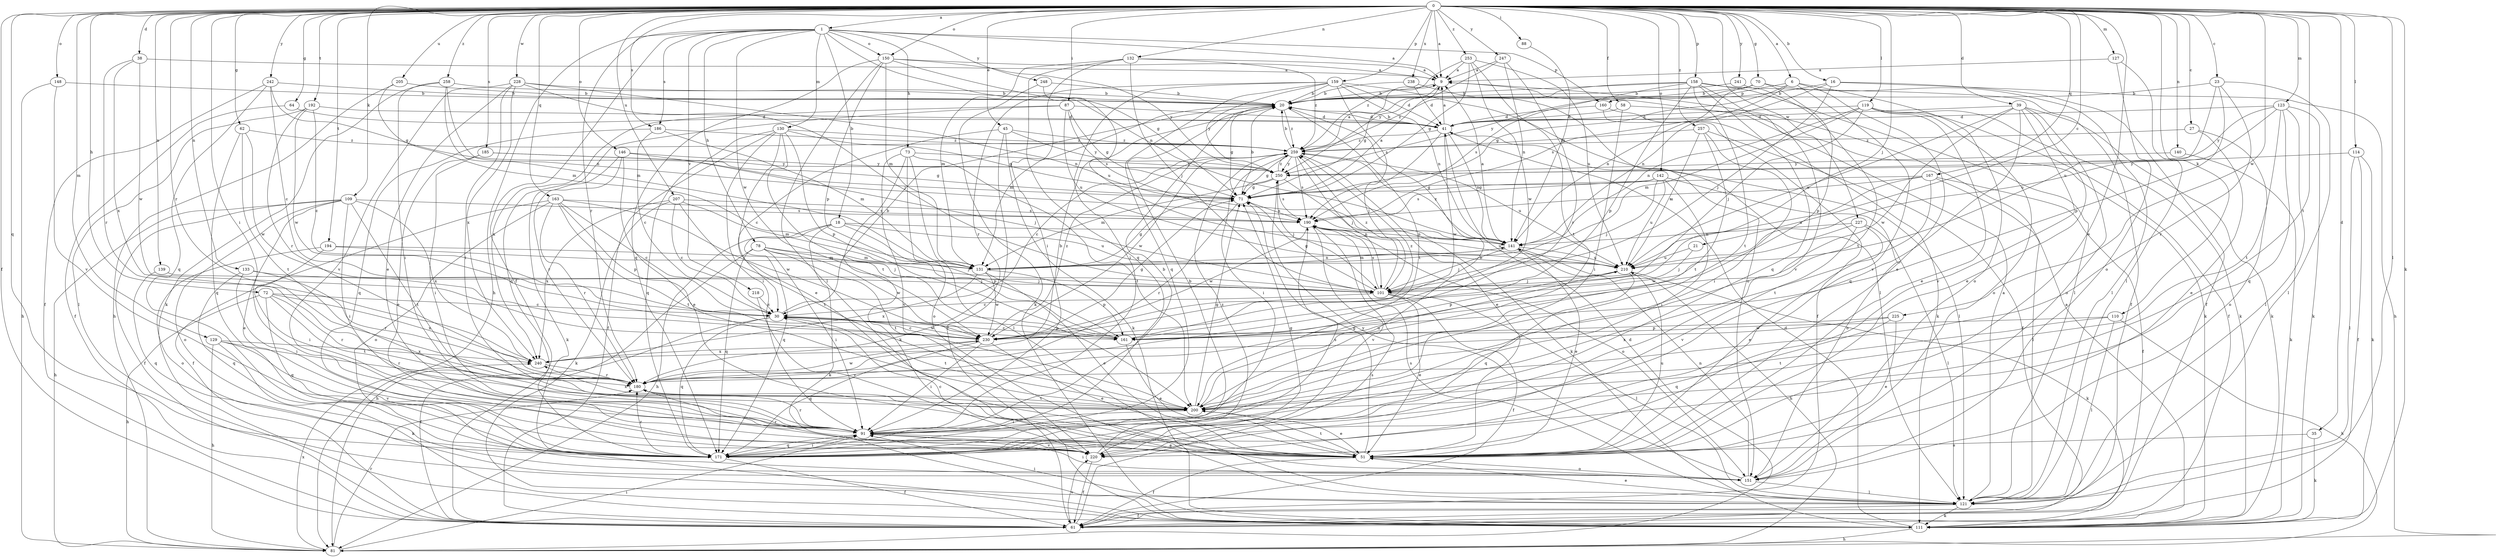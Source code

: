 strict digraph  {
0;
1;
6;
9;
16;
18;
20;
21;
23;
27;
30;
35;
38;
39;
41;
45;
51;
58;
61;
62;
64;
70;
71;
72;
73;
78;
81;
87;
88;
91;
101;
109;
110;
111;
114;
119;
121;
123;
127;
129;
130;
131;
132;
133;
139;
140;
141;
142;
146;
148;
150;
151;
158;
159;
160;
161;
163;
167;
171;
180;
185;
186;
190;
192;
194;
200;
205;
207;
210;
218;
220;
225;
227;
228;
230;
238;
240;
241;
242;
247;
248;
250;
253;
257;
258;
259;
0 -> 1  [label=a];
0 -> 6  [label=a];
0 -> 9  [label=a];
0 -> 16  [label=b];
0 -> 21  [label=c];
0 -> 23  [label=c];
0 -> 27  [label=c];
0 -> 35  [label=d];
0 -> 38  [label=d];
0 -> 39  [label=d];
0 -> 45  [label=e];
0 -> 51  [label=e];
0 -> 58  [label=f];
0 -> 61  [label=f];
0 -> 62  [label=g];
0 -> 64  [label=g];
0 -> 70  [label=g];
0 -> 72  [label=h];
0 -> 87  [label=i];
0 -> 88  [label=i];
0 -> 91  [label=i];
0 -> 101  [label=j];
0 -> 109  [label=k];
0 -> 110  [label=k];
0 -> 111  [label=k];
0 -> 114  [label=l];
0 -> 119  [label=l];
0 -> 121  [label=l];
0 -> 123  [label=m];
0 -> 127  [label=m];
0 -> 129  [label=m];
0 -> 132  [label=n];
0 -> 133  [label=n];
0 -> 139  [label=n];
0 -> 140  [label=n];
0 -> 142  [label=o];
0 -> 146  [label=o];
0 -> 148  [label=o];
0 -> 150  [label=o];
0 -> 158  [label=p];
0 -> 159  [label=p];
0 -> 163  [label=q];
0 -> 167  [label=q];
0 -> 171  [label=q];
0 -> 180  [label=r];
0 -> 185  [label=s];
0 -> 186  [label=s];
0 -> 192  [label=t];
0 -> 194  [label=t];
0 -> 200  [label=t];
0 -> 205  [label=u];
0 -> 207  [label=u];
0 -> 225  [label=w];
0 -> 227  [label=w];
0 -> 228  [label=w];
0 -> 238  [label=x];
0 -> 241  [label=y];
0 -> 242  [label=y];
0 -> 247  [label=y];
0 -> 253  [label=z];
0 -> 257  [label=z];
0 -> 258  [label=z];
1 -> 9  [label=a];
1 -> 18  [label=b];
1 -> 61  [label=f];
1 -> 73  [label=h];
1 -> 78  [label=h];
1 -> 81  [label=h];
1 -> 130  [label=m];
1 -> 141  [label=n];
1 -> 150  [label=o];
1 -> 160  [label=p];
1 -> 180  [label=r];
1 -> 186  [label=s];
1 -> 218  [label=v];
1 -> 230  [label=w];
1 -> 248  [label=y];
6 -> 51  [label=e];
6 -> 71  [label=g];
6 -> 141  [label=n];
6 -> 151  [label=o];
6 -> 160  [label=p];
6 -> 220  [label=v];
9 -> 20  [label=b];
9 -> 71  [label=g];
16 -> 20  [label=b];
16 -> 61  [label=f];
16 -> 81  [label=h];
16 -> 101  [label=j];
16 -> 141  [label=n];
18 -> 81  [label=h];
18 -> 111  [label=k];
18 -> 141  [label=n];
18 -> 161  [label=p];
18 -> 171  [label=q];
18 -> 210  [label=u];
20 -> 41  [label=d];
20 -> 71  [label=g];
20 -> 131  [label=m];
20 -> 200  [label=t];
20 -> 259  [label=z];
21 -> 101  [label=j];
21 -> 210  [label=u];
23 -> 20  [label=b];
23 -> 121  [label=l];
23 -> 161  [label=p];
23 -> 180  [label=r];
23 -> 210  [label=u];
27 -> 51  [label=e];
27 -> 151  [label=o];
27 -> 259  [label=z];
30 -> 20  [label=b];
30 -> 61  [label=f];
30 -> 161  [label=p];
30 -> 171  [label=q];
30 -> 200  [label=t];
30 -> 230  [label=w];
35 -> 51  [label=e];
35 -> 111  [label=k];
38 -> 9  [label=a];
38 -> 180  [label=r];
38 -> 230  [label=w];
38 -> 240  [label=x];
39 -> 41  [label=d];
39 -> 51  [label=e];
39 -> 111  [label=k];
39 -> 151  [label=o];
39 -> 171  [label=q];
39 -> 210  [label=u];
39 -> 220  [label=v];
39 -> 230  [label=w];
41 -> 9  [label=a];
41 -> 20  [label=b];
41 -> 101  [label=j];
41 -> 121  [label=l];
41 -> 141  [label=n];
41 -> 230  [label=w];
41 -> 259  [label=z];
45 -> 30  [label=c];
45 -> 61  [label=f];
45 -> 111  [label=k];
45 -> 250  [label=y];
45 -> 259  [label=z];
51 -> 30  [label=c];
51 -> 61  [label=f];
51 -> 71  [label=g];
51 -> 151  [label=o];
51 -> 200  [label=t];
51 -> 210  [label=u];
58 -> 41  [label=d];
58 -> 91  [label=i];
58 -> 111  [label=k];
61 -> 190  [label=s];
61 -> 220  [label=v];
62 -> 171  [label=q];
62 -> 200  [label=t];
62 -> 230  [label=w];
62 -> 259  [label=z];
64 -> 41  [label=d];
64 -> 61  [label=f];
70 -> 20  [label=b];
70 -> 121  [label=l];
70 -> 161  [label=p];
70 -> 190  [label=s];
70 -> 250  [label=y];
71 -> 9  [label=a];
71 -> 20  [label=b];
71 -> 180  [label=r];
71 -> 190  [label=s];
72 -> 30  [label=c];
72 -> 81  [label=h];
72 -> 171  [label=q];
72 -> 180  [label=r];
72 -> 200  [label=t];
72 -> 240  [label=x];
73 -> 111  [label=k];
73 -> 121  [label=l];
73 -> 151  [label=o];
73 -> 200  [label=t];
73 -> 220  [label=v];
73 -> 250  [label=y];
78 -> 81  [label=h];
78 -> 91  [label=i];
78 -> 101  [label=j];
78 -> 131  [label=m];
78 -> 171  [label=q];
78 -> 200  [label=t];
78 -> 230  [label=w];
81 -> 41  [label=d];
81 -> 91  [label=i];
81 -> 180  [label=r];
81 -> 240  [label=x];
87 -> 41  [label=d];
87 -> 71  [label=g];
87 -> 171  [label=q];
87 -> 190  [label=s];
87 -> 210  [label=u];
87 -> 240  [label=x];
88 -> 141  [label=n];
91 -> 20  [label=b];
91 -> 51  [label=e];
91 -> 171  [label=q];
91 -> 180  [label=r];
91 -> 220  [label=v];
101 -> 30  [label=c];
101 -> 51  [label=e];
101 -> 61  [label=f];
101 -> 71  [label=g];
101 -> 121  [label=l];
101 -> 190  [label=s];
101 -> 259  [label=z];
109 -> 51  [label=e];
109 -> 61  [label=f];
109 -> 81  [label=h];
109 -> 91  [label=i];
109 -> 151  [label=o];
109 -> 190  [label=s];
109 -> 200  [label=t];
109 -> 240  [label=x];
110 -> 81  [label=h];
110 -> 121  [label=l];
110 -> 200  [label=t];
110 -> 230  [label=w];
111 -> 9  [label=a];
111 -> 41  [label=d];
111 -> 81  [label=h];
114 -> 61  [label=f];
114 -> 111  [label=k];
114 -> 121  [label=l];
114 -> 250  [label=y];
119 -> 41  [label=d];
119 -> 51  [label=e];
119 -> 61  [label=f];
119 -> 101  [label=j];
119 -> 111  [label=k];
119 -> 131  [label=m];
119 -> 141  [label=n];
119 -> 151  [label=o];
121 -> 9  [label=a];
121 -> 51  [label=e];
121 -> 61  [label=f];
121 -> 91  [label=i];
121 -> 111  [label=k];
121 -> 190  [label=s];
123 -> 41  [label=d];
123 -> 111  [label=k];
123 -> 121  [label=l];
123 -> 171  [label=q];
123 -> 200  [label=t];
123 -> 210  [label=u];
123 -> 250  [label=y];
127 -> 9  [label=a];
127 -> 121  [label=l];
127 -> 151  [label=o];
129 -> 81  [label=h];
129 -> 111  [label=k];
129 -> 180  [label=r];
129 -> 220  [label=v];
129 -> 240  [label=x];
130 -> 51  [label=e];
130 -> 61  [label=f];
130 -> 71  [label=g];
130 -> 91  [label=i];
130 -> 161  [label=p];
130 -> 171  [label=q];
130 -> 200  [label=t];
130 -> 259  [label=z];
131 -> 51  [label=e];
131 -> 71  [label=g];
131 -> 141  [label=n];
131 -> 161  [label=p];
131 -> 230  [label=w];
131 -> 240  [label=x];
132 -> 9  [label=a];
132 -> 91  [label=i];
132 -> 101  [label=j];
132 -> 131  [label=m];
132 -> 171  [label=q];
132 -> 259  [label=z];
133 -> 91  [label=i];
133 -> 101  [label=j];
133 -> 171  [label=q];
133 -> 180  [label=r];
139 -> 101  [label=j];
139 -> 171  [label=q];
140 -> 111  [label=k];
140 -> 250  [label=y];
141 -> 9  [label=a];
141 -> 51  [label=e];
141 -> 81  [label=h];
141 -> 101  [label=j];
141 -> 131  [label=m];
141 -> 210  [label=u];
141 -> 259  [label=z];
142 -> 71  [label=g];
142 -> 91  [label=i];
142 -> 101  [label=j];
142 -> 151  [label=o];
142 -> 190  [label=s];
142 -> 210  [label=u];
146 -> 51  [label=e];
146 -> 101  [label=j];
146 -> 111  [label=k];
146 -> 180  [label=r];
146 -> 250  [label=y];
148 -> 20  [label=b];
148 -> 81  [label=h];
148 -> 220  [label=v];
150 -> 9  [label=a];
150 -> 71  [label=g];
150 -> 121  [label=l];
150 -> 131  [label=m];
150 -> 161  [label=p];
150 -> 171  [label=q];
150 -> 250  [label=y];
151 -> 91  [label=i];
151 -> 121  [label=l];
151 -> 141  [label=n];
151 -> 250  [label=y];
158 -> 20  [label=b];
158 -> 61  [label=f];
158 -> 121  [label=l];
158 -> 161  [label=p];
158 -> 171  [label=q];
158 -> 190  [label=s];
158 -> 200  [label=t];
158 -> 220  [label=v];
158 -> 259  [label=z];
159 -> 20  [label=b];
159 -> 41  [label=d];
159 -> 91  [label=i];
159 -> 121  [label=l];
159 -> 141  [label=n];
159 -> 171  [label=q];
159 -> 180  [label=r];
159 -> 190  [label=s];
159 -> 250  [label=y];
160 -> 41  [label=d];
160 -> 61  [label=f];
160 -> 111  [label=k];
161 -> 30  [label=c];
161 -> 51  [label=e];
161 -> 259  [label=z];
163 -> 30  [label=c];
163 -> 61  [label=f];
163 -> 151  [label=o];
163 -> 161  [label=p];
163 -> 180  [label=r];
163 -> 190  [label=s];
163 -> 200  [label=t];
163 -> 230  [label=w];
167 -> 61  [label=f];
167 -> 71  [label=g];
167 -> 121  [label=l];
167 -> 190  [label=s];
167 -> 200  [label=t];
167 -> 210  [label=u];
171 -> 20  [label=b];
171 -> 61  [label=f];
171 -> 91  [label=i];
171 -> 180  [label=r];
171 -> 190  [label=s];
180 -> 20  [label=b];
180 -> 200  [label=t];
180 -> 210  [label=u];
180 -> 230  [label=w];
185 -> 51  [label=e];
185 -> 71  [label=g];
185 -> 91  [label=i];
185 -> 250  [label=y];
186 -> 30  [label=c];
186 -> 131  [label=m];
186 -> 171  [label=q];
186 -> 259  [label=z];
190 -> 141  [label=n];
190 -> 151  [label=o];
190 -> 210  [label=u];
190 -> 220  [label=v];
190 -> 230  [label=w];
192 -> 30  [label=c];
192 -> 41  [label=d];
192 -> 121  [label=l];
192 -> 180  [label=r];
192 -> 230  [label=w];
194 -> 91  [label=i];
194 -> 101  [label=j];
194 -> 131  [label=m];
194 -> 151  [label=o];
200 -> 20  [label=b];
200 -> 51  [label=e];
200 -> 71  [label=g];
200 -> 91  [label=i];
200 -> 240  [label=x];
205 -> 20  [label=b];
205 -> 81  [label=h];
205 -> 131  [label=m];
207 -> 30  [label=c];
207 -> 111  [label=k];
207 -> 131  [label=m];
207 -> 190  [label=s];
207 -> 200  [label=t];
207 -> 240  [label=x];
210 -> 101  [label=j];
210 -> 111  [label=k];
210 -> 161  [label=p];
210 -> 171  [label=q];
218 -> 30  [label=c];
218 -> 220  [label=v];
220 -> 61  [label=f];
220 -> 71  [label=g];
220 -> 180  [label=r];
220 -> 259  [label=z];
225 -> 51  [label=e];
225 -> 161  [label=p];
225 -> 171  [label=q];
225 -> 240  [label=x];
227 -> 51  [label=e];
227 -> 121  [label=l];
227 -> 141  [label=n];
227 -> 220  [label=v];
227 -> 230  [label=w];
228 -> 20  [label=b];
228 -> 51  [label=e];
228 -> 91  [label=i];
228 -> 101  [label=j];
228 -> 141  [label=n];
228 -> 220  [label=v];
228 -> 240  [label=x];
230 -> 30  [label=c];
230 -> 51  [label=e];
230 -> 71  [label=g];
230 -> 91  [label=i];
230 -> 171  [label=q];
230 -> 240  [label=x];
230 -> 259  [label=z];
238 -> 20  [label=b];
238 -> 41  [label=d];
238 -> 151  [label=o];
240 -> 180  [label=r];
241 -> 20  [label=b];
241 -> 200  [label=t];
242 -> 20  [label=b];
242 -> 30  [label=c];
242 -> 61  [label=f];
242 -> 71  [label=g];
242 -> 171  [label=q];
247 -> 9  [label=a];
247 -> 141  [label=n];
247 -> 180  [label=r];
247 -> 250  [label=y];
248 -> 20  [label=b];
248 -> 111  [label=k];
248 -> 210  [label=u];
250 -> 71  [label=g];
250 -> 101  [label=j];
250 -> 111  [label=k];
250 -> 131  [label=m];
250 -> 190  [label=s];
250 -> 259  [label=z];
253 -> 9  [label=a];
253 -> 71  [label=g];
253 -> 200  [label=t];
253 -> 210  [label=u];
253 -> 230  [label=w];
253 -> 259  [label=z];
257 -> 61  [label=f];
257 -> 91  [label=i];
257 -> 200  [label=t];
257 -> 210  [label=u];
257 -> 259  [label=z];
258 -> 20  [label=b];
258 -> 91  [label=i];
258 -> 111  [label=k];
258 -> 131  [label=m];
258 -> 141  [label=n];
259 -> 9  [label=a];
259 -> 20  [label=b];
259 -> 30  [label=c];
259 -> 51  [label=e];
259 -> 71  [label=g];
259 -> 91  [label=i];
259 -> 101  [label=j];
259 -> 190  [label=s];
259 -> 210  [label=u];
259 -> 230  [label=w];
259 -> 250  [label=y];
}
